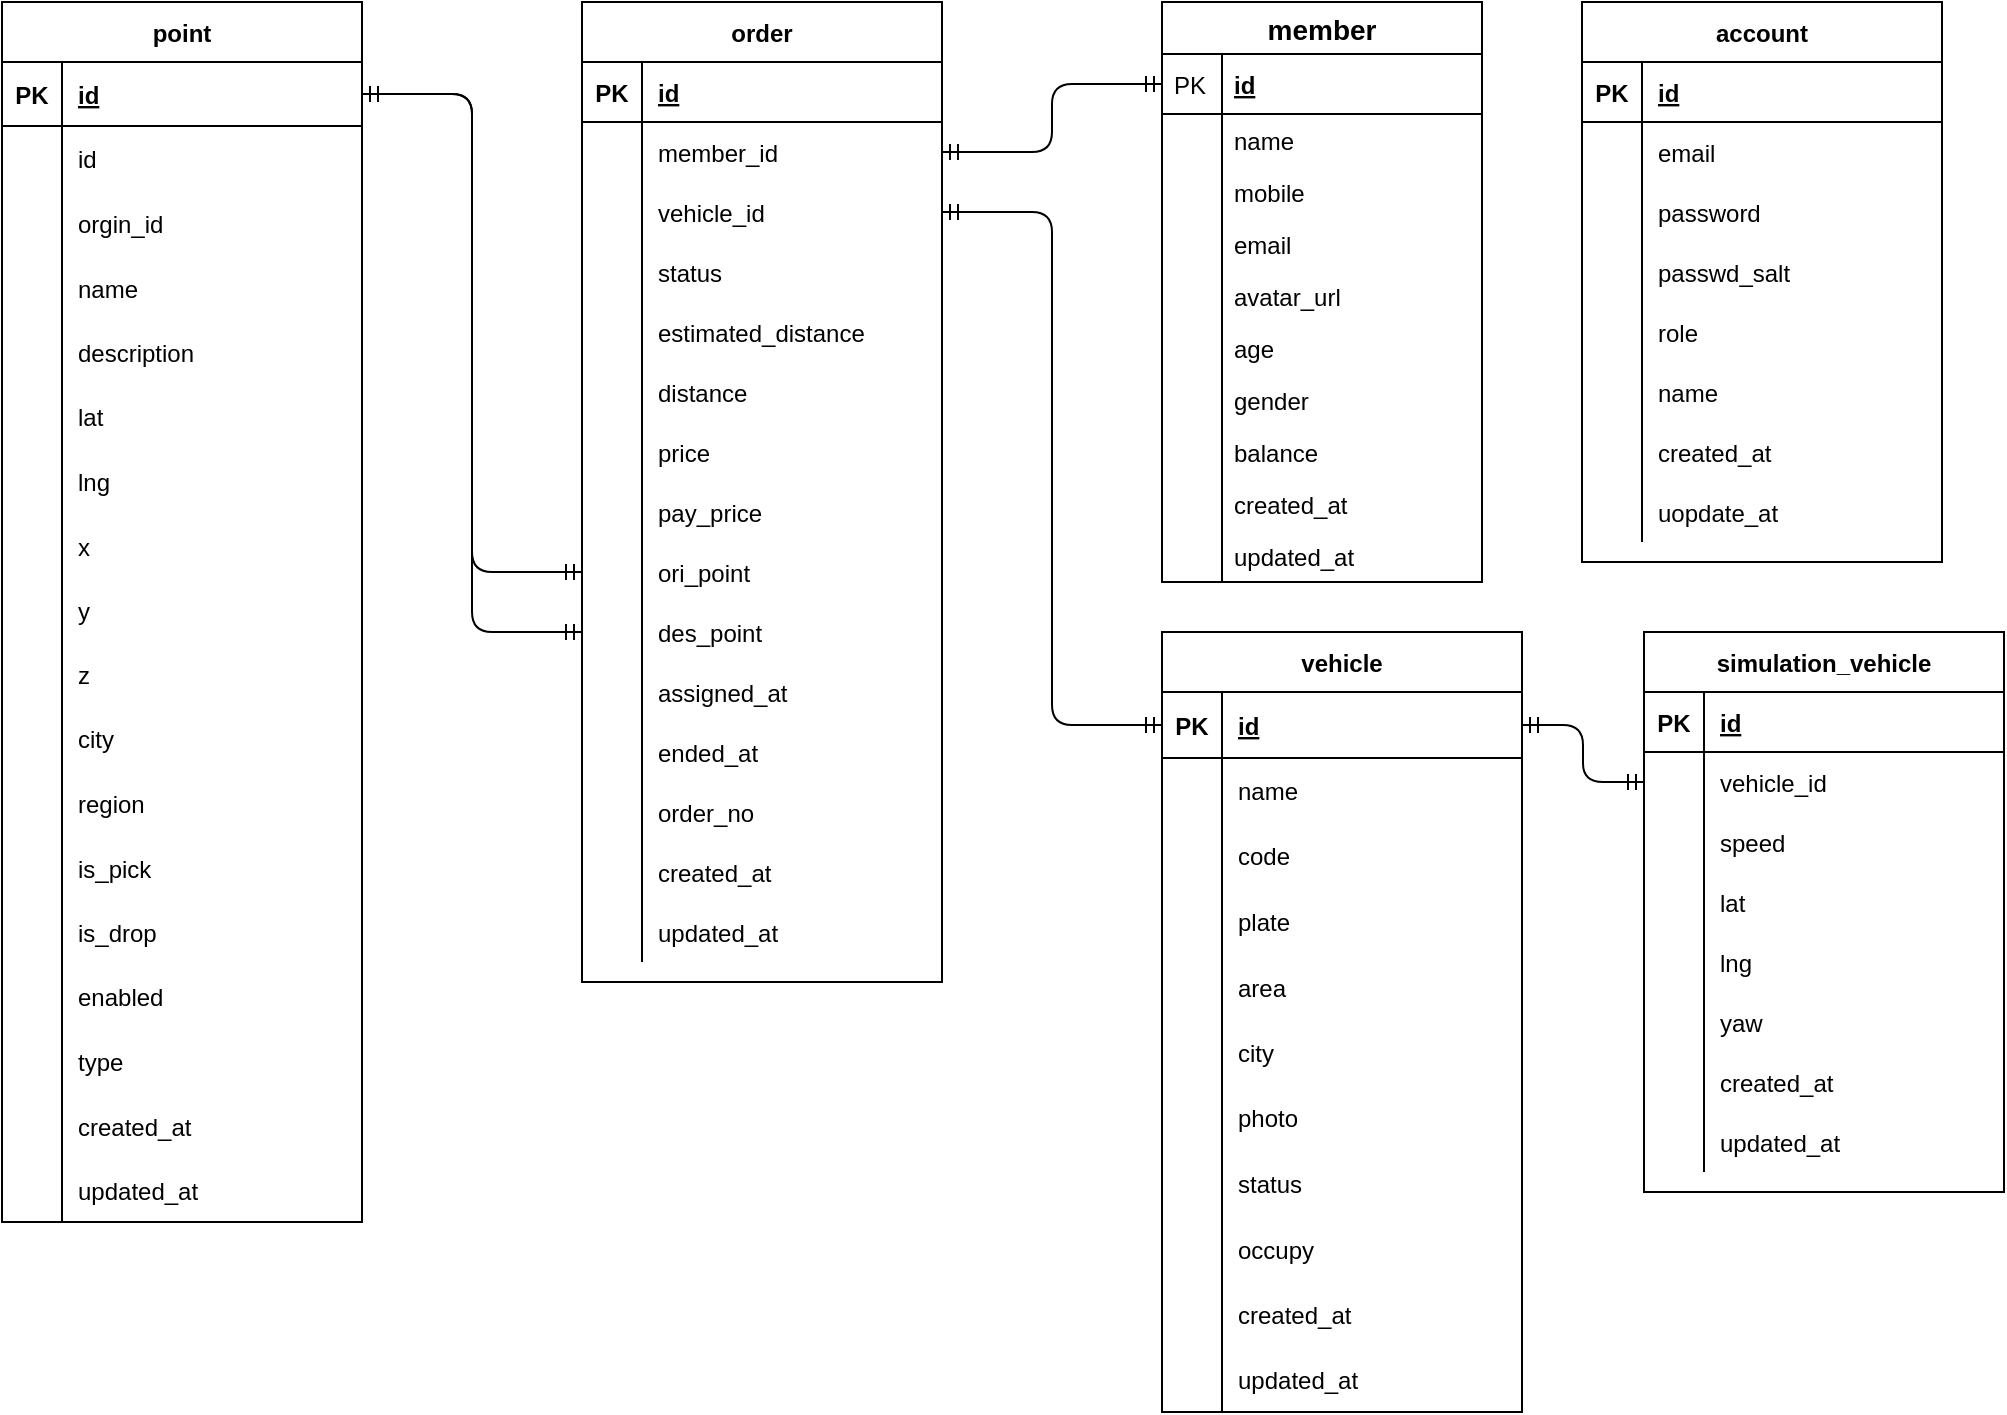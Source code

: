 <mxfile version="13.10.0" type="github">
  <diagram id="l6-A4_mXkFvyd_G12Gr5" name="Page-1">
    <mxGraphModel dx="1141" dy="741" grid="1" gridSize="10" guides="1" tooltips="1" connect="1" arrows="1" fold="1" page="1" pageScale="1" pageWidth="827" pageHeight="1169" math="0" shadow="0">
      <root>
        <mxCell id="0" />
        <mxCell id="1" parent="0" />
        <mxCell id="lDXIzcax4NrUWh7Z8lVg-64" value="point" style="shape=table;startSize=30;container=1;collapsible=1;childLayout=tableLayout;fixedRows=1;rowLines=0;fontStyle=1;align=center;resizeLast=1;" parent="1" vertex="1">
          <mxGeometry x="40" y="40" width="180" height="610" as="geometry" />
        </mxCell>
        <mxCell id="lDXIzcax4NrUWh7Z8lVg-65" value="" style="shape=partialRectangle;collapsible=0;dropTarget=0;pointerEvents=0;fillColor=none;top=0;left=0;bottom=1;right=0;points=[[0,0.5],[1,0.5]];portConstraint=eastwest;" parent="lDXIzcax4NrUWh7Z8lVg-64" vertex="1">
          <mxGeometry y="30" width="180" height="32" as="geometry" />
        </mxCell>
        <mxCell id="lDXIzcax4NrUWh7Z8lVg-66" value="PK" style="shape=partialRectangle;connectable=0;fillColor=none;top=0;left=0;bottom=0;right=0;fontStyle=1;overflow=hidden;" parent="lDXIzcax4NrUWh7Z8lVg-65" vertex="1">
          <mxGeometry width="30" height="32" as="geometry" />
        </mxCell>
        <mxCell id="lDXIzcax4NrUWh7Z8lVg-67" value="id" style="shape=partialRectangle;connectable=0;fillColor=none;top=0;left=0;bottom=0;right=0;align=left;spacingLeft=6;fontStyle=5;overflow=hidden;" parent="lDXIzcax4NrUWh7Z8lVg-65" vertex="1">
          <mxGeometry x="30" width="150" height="32" as="geometry" />
        </mxCell>
        <mxCell id="lDXIzcax4NrUWh7Z8lVg-68" value="" style="shape=partialRectangle;collapsible=0;dropTarget=0;pointerEvents=0;fillColor=none;top=0;left=0;bottom=0;right=0;points=[[0,0.5],[1,0.5]];portConstraint=eastwest;" parent="lDXIzcax4NrUWh7Z8lVg-64" vertex="1">
          <mxGeometry y="62" width="180" height="32" as="geometry" />
        </mxCell>
        <mxCell id="lDXIzcax4NrUWh7Z8lVg-69" value="" style="shape=partialRectangle;connectable=0;fillColor=none;top=0;left=0;bottom=0;right=0;editable=1;overflow=hidden;" parent="lDXIzcax4NrUWh7Z8lVg-68" vertex="1">
          <mxGeometry width="30" height="32" as="geometry" />
        </mxCell>
        <mxCell id="lDXIzcax4NrUWh7Z8lVg-70" value="id" style="shape=partialRectangle;connectable=0;fillColor=none;top=0;left=0;bottom=0;right=0;align=left;spacingLeft=6;overflow=hidden;" parent="lDXIzcax4NrUWh7Z8lVg-68" vertex="1">
          <mxGeometry x="30" width="150" height="32" as="geometry" />
        </mxCell>
        <mxCell id="lDXIzcax4NrUWh7Z8lVg-107" value="" style="shape=partialRectangle;collapsible=0;dropTarget=0;pointerEvents=0;fillColor=none;top=0;left=0;bottom=0;right=0;points=[[0,0.5],[1,0.5]];portConstraint=eastwest;" parent="lDXIzcax4NrUWh7Z8lVg-64" vertex="1">
          <mxGeometry y="94" width="180" height="33" as="geometry" />
        </mxCell>
        <mxCell id="lDXIzcax4NrUWh7Z8lVg-108" value="" style="shape=partialRectangle;connectable=0;fillColor=none;top=0;left=0;bottom=0;right=0;editable=1;overflow=hidden;" parent="lDXIzcax4NrUWh7Z8lVg-107" vertex="1">
          <mxGeometry width="30" height="33" as="geometry" />
        </mxCell>
        <mxCell id="lDXIzcax4NrUWh7Z8lVg-109" value="orgin_id" style="shape=partialRectangle;connectable=0;fillColor=none;top=0;left=0;bottom=0;right=0;align=left;spacingLeft=6;overflow=hidden;" parent="lDXIzcax4NrUWh7Z8lVg-107" vertex="1">
          <mxGeometry x="30" width="150" height="33" as="geometry" />
        </mxCell>
        <mxCell id="lDXIzcax4NrUWh7Z8lVg-71" value="" style="shape=partialRectangle;collapsible=0;dropTarget=0;pointerEvents=0;fillColor=none;top=0;left=0;bottom=0;right=0;points=[[0,0.5],[1,0.5]];portConstraint=eastwest;" parent="lDXIzcax4NrUWh7Z8lVg-64" vertex="1">
          <mxGeometry y="127" width="180" height="32" as="geometry" />
        </mxCell>
        <mxCell id="lDXIzcax4NrUWh7Z8lVg-72" value="" style="shape=partialRectangle;connectable=0;fillColor=none;top=0;left=0;bottom=0;right=0;editable=1;overflow=hidden;" parent="lDXIzcax4NrUWh7Z8lVg-71" vertex="1">
          <mxGeometry width="30" height="32" as="geometry" />
        </mxCell>
        <mxCell id="lDXIzcax4NrUWh7Z8lVg-73" value="name" style="shape=partialRectangle;connectable=0;fillColor=none;top=0;left=0;bottom=0;right=0;align=left;spacingLeft=6;overflow=hidden;" parent="lDXIzcax4NrUWh7Z8lVg-71" vertex="1">
          <mxGeometry x="30" width="150" height="32" as="geometry" />
        </mxCell>
        <mxCell id="lDXIzcax4NrUWh7Z8lVg-74" value="" style="shape=partialRectangle;collapsible=0;dropTarget=0;pointerEvents=0;fillColor=none;top=0;left=0;bottom=0;right=0;points=[[0,0.5],[1,0.5]];portConstraint=eastwest;" parent="lDXIzcax4NrUWh7Z8lVg-64" vertex="1">
          <mxGeometry y="159" width="180" height="32" as="geometry" />
        </mxCell>
        <mxCell id="lDXIzcax4NrUWh7Z8lVg-75" value="" style="shape=partialRectangle;connectable=0;fillColor=none;top=0;left=0;bottom=0;right=0;editable=1;overflow=hidden;" parent="lDXIzcax4NrUWh7Z8lVg-74" vertex="1">
          <mxGeometry width="30" height="32" as="geometry" />
        </mxCell>
        <mxCell id="lDXIzcax4NrUWh7Z8lVg-76" value="description" style="shape=partialRectangle;connectable=0;fillColor=none;top=0;left=0;bottom=0;right=0;align=left;spacingLeft=6;overflow=hidden;" parent="lDXIzcax4NrUWh7Z8lVg-74" vertex="1">
          <mxGeometry x="30" width="150" height="32" as="geometry" />
        </mxCell>
        <mxCell id="lDXIzcax4NrUWh7Z8lVg-77" value="" style="shape=partialRectangle;collapsible=0;dropTarget=0;pointerEvents=0;fillColor=none;top=0;left=0;bottom=0;right=0;points=[[0,0.5],[1,0.5]];portConstraint=eastwest;" parent="lDXIzcax4NrUWh7Z8lVg-64" vertex="1">
          <mxGeometry y="191" width="180" height="32" as="geometry" />
        </mxCell>
        <mxCell id="lDXIzcax4NrUWh7Z8lVg-78" value="" style="shape=partialRectangle;connectable=0;fillColor=none;top=0;left=0;bottom=0;right=0;editable=1;overflow=hidden;" parent="lDXIzcax4NrUWh7Z8lVg-77" vertex="1">
          <mxGeometry width="30" height="32" as="geometry" />
        </mxCell>
        <mxCell id="lDXIzcax4NrUWh7Z8lVg-79" value="lat" style="shape=partialRectangle;connectable=0;fillColor=none;top=0;left=0;bottom=0;right=0;align=left;spacingLeft=6;overflow=hidden;" parent="lDXIzcax4NrUWh7Z8lVg-77" vertex="1">
          <mxGeometry x="30" width="150" height="32" as="geometry" />
        </mxCell>
        <mxCell id="lDXIzcax4NrUWh7Z8lVg-80" value="" style="shape=partialRectangle;collapsible=0;dropTarget=0;pointerEvents=0;fillColor=none;top=0;left=0;bottom=0;right=0;points=[[0,0.5],[1,0.5]];portConstraint=eastwest;" parent="lDXIzcax4NrUWh7Z8lVg-64" vertex="1">
          <mxGeometry y="223" width="180" height="33" as="geometry" />
        </mxCell>
        <mxCell id="lDXIzcax4NrUWh7Z8lVg-81" value="" style="shape=partialRectangle;connectable=0;fillColor=none;top=0;left=0;bottom=0;right=0;editable=1;overflow=hidden;" parent="lDXIzcax4NrUWh7Z8lVg-80" vertex="1">
          <mxGeometry width="30" height="33" as="geometry" />
        </mxCell>
        <mxCell id="lDXIzcax4NrUWh7Z8lVg-82" value="lng" style="shape=partialRectangle;connectable=0;fillColor=none;top=0;left=0;bottom=0;right=0;align=left;spacingLeft=6;overflow=hidden;" parent="lDXIzcax4NrUWh7Z8lVg-80" vertex="1">
          <mxGeometry x="30" width="150" height="33" as="geometry" />
        </mxCell>
        <mxCell id="lDXIzcax4NrUWh7Z8lVg-83" value="" style="shape=partialRectangle;collapsible=0;dropTarget=0;pointerEvents=0;fillColor=none;top=0;left=0;bottom=0;right=0;points=[[0,0.5],[1,0.5]];portConstraint=eastwest;" parent="lDXIzcax4NrUWh7Z8lVg-64" vertex="1">
          <mxGeometry y="256" width="180" height="32" as="geometry" />
        </mxCell>
        <mxCell id="lDXIzcax4NrUWh7Z8lVg-84" value="" style="shape=partialRectangle;connectable=0;fillColor=none;top=0;left=0;bottom=0;right=0;editable=1;overflow=hidden;" parent="lDXIzcax4NrUWh7Z8lVg-83" vertex="1">
          <mxGeometry width="30" height="32" as="geometry" />
        </mxCell>
        <mxCell id="lDXIzcax4NrUWh7Z8lVg-85" value="x" style="shape=partialRectangle;connectable=0;fillColor=none;top=0;left=0;bottom=0;right=0;align=left;spacingLeft=6;overflow=hidden;" parent="lDXIzcax4NrUWh7Z8lVg-83" vertex="1">
          <mxGeometry x="30" width="150" height="32" as="geometry" />
        </mxCell>
        <mxCell id="lDXIzcax4NrUWh7Z8lVg-86" value="" style="shape=partialRectangle;collapsible=0;dropTarget=0;pointerEvents=0;fillColor=none;top=0;left=0;bottom=0;right=0;points=[[0,0.5],[1,0.5]];portConstraint=eastwest;" parent="lDXIzcax4NrUWh7Z8lVg-64" vertex="1">
          <mxGeometry y="288" width="180" height="32" as="geometry" />
        </mxCell>
        <mxCell id="lDXIzcax4NrUWh7Z8lVg-87" value="" style="shape=partialRectangle;connectable=0;fillColor=none;top=0;left=0;bottom=0;right=0;editable=1;overflow=hidden;" parent="lDXIzcax4NrUWh7Z8lVg-86" vertex="1">
          <mxGeometry width="30" height="32" as="geometry" />
        </mxCell>
        <mxCell id="lDXIzcax4NrUWh7Z8lVg-88" value="y" style="shape=partialRectangle;connectable=0;fillColor=none;top=0;left=0;bottom=0;right=0;align=left;spacingLeft=6;overflow=hidden;" parent="lDXIzcax4NrUWh7Z8lVg-86" vertex="1">
          <mxGeometry x="30" width="150" height="32" as="geometry" />
        </mxCell>
        <mxCell id="lDXIzcax4NrUWh7Z8lVg-89" value="" style="shape=partialRectangle;collapsible=0;dropTarget=0;pointerEvents=0;fillColor=none;top=0;left=0;bottom=0;right=0;points=[[0,0.5],[1,0.5]];portConstraint=eastwest;" parent="lDXIzcax4NrUWh7Z8lVg-64" vertex="1">
          <mxGeometry y="320" width="180" height="32" as="geometry" />
        </mxCell>
        <mxCell id="lDXIzcax4NrUWh7Z8lVg-90" value="" style="shape=partialRectangle;connectable=0;fillColor=none;top=0;left=0;bottom=0;right=0;editable=1;overflow=hidden;" parent="lDXIzcax4NrUWh7Z8lVg-89" vertex="1">
          <mxGeometry width="30" height="32" as="geometry" />
        </mxCell>
        <mxCell id="lDXIzcax4NrUWh7Z8lVg-91" value="z" style="shape=partialRectangle;connectable=0;fillColor=none;top=0;left=0;bottom=0;right=0;align=left;spacingLeft=6;overflow=hidden;" parent="lDXIzcax4NrUWh7Z8lVg-89" vertex="1">
          <mxGeometry x="30" width="150" height="32" as="geometry" />
        </mxCell>
        <mxCell id="lDXIzcax4NrUWh7Z8lVg-92" value="" style="shape=partialRectangle;collapsible=0;dropTarget=0;pointerEvents=0;fillColor=none;top=0;left=0;bottom=0;right=0;points=[[0,0.5],[1,0.5]];portConstraint=eastwest;" parent="lDXIzcax4NrUWh7Z8lVg-64" vertex="1">
          <mxGeometry y="352" width="180" height="32" as="geometry" />
        </mxCell>
        <mxCell id="lDXIzcax4NrUWh7Z8lVg-93" value="" style="shape=partialRectangle;connectable=0;fillColor=none;top=0;left=0;bottom=0;right=0;editable=1;overflow=hidden;" parent="lDXIzcax4NrUWh7Z8lVg-92" vertex="1">
          <mxGeometry width="30" height="32" as="geometry" />
        </mxCell>
        <mxCell id="lDXIzcax4NrUWh7Z8lVg-94" value="city" style="shape=partialRectangle;connectable=0;fillColor=none;top=0;left=0;bottom=0;right=0;align=left;spacingLeft=6;overflow=hidden;" parent="lDXIzcax4NrUWh7Z8lVg-92" vertex="1">
          <mxGeometry x="30" width="150" height="32" as="geometry" />
        </mxCell>
        <mxCell id="lDXIzcax4NrUWh7Z8lVg-95" value="" style="shape=partialRectangle;collapsible=0;dropTarget=0;pointerEvents=0;fillColor=none;top=0;left=0;bottom=0;right=0;points=[[0,0.5],[1,0.5]];portConstraint=eastwest;" parent="lDXIzcax4NrUWh7Z8lVg-64" vertex="1">
          <mxGeometry y="384" width="180" height="33" as="geometry" />
        </mxCell>
        <mxCell id="lDXIzcax4NrUWh7Z8lVg-96" value="" style="shape=partialRectangle;connectable=0;fillColor=none;top=0;left=0;bottom=0;right=0;editable=1;overflow=hidden;" parent="lDXIzcax4NrUWh7Z8lVg-95" vertex="1">
          <mxGeometry width="30" height="33" as="geometry" />
        </mxCell>
        <mxCell id="lDXIzcax4NrUWh7Z8lVg-97" value="region" style="shape=partialRectangle;connectable=0;fillColor=none;top=0;left=0;bottom=0;right=0;align=left;spacingLeft=6;overflow=hidden;" parent="lDXIzcax4NrUWh7Z8lVg-95" vertex="1">
          <mxGeometry x="30" width="150" height="33" as="geometry" />
        </mxCell>
        <mxCell id="lDXIzcax4NrUWh7Z8lVg-116" value="" style="shape=partialRectangle;collapsible=0;dropTarget=0;pointerEvents=0;fillColor=none;top=0;left=0;bottom=0;right=0;points=[[0,0.5],[1,0.5]];portConstraint=eastwest;" parent="lDXIzcax4NrUWh7Z8lVg-64" vertex="1">
          <mxGeometry y="417" width="180" height="32" as="geometry" />
        </mxCell>
        <mxCell id="lDXIzcax4NrUWh7Z8lVg-117" value="" style="shape=partialRectangle;connectable=0;fillColor=none;top=0;left=0;bottom=0;right=0;editable=1;overflow=hidden;" parent="lDXIzcax4NrUWh7Z8lVg-116" vertex="1">
          <mxGeometry width="30" height="32" as="geometry" />
        </mxCell>
        <mxCell id="lDXIzcax4NrUWh7Z8lVg-118" value="is_pick" style="shape=partialRectangle;connectable=0;fillColor=none;top=0;left=0;bottom=0;right=0;align=left;spacingLeft=6;overflow=hidden;" parent="lDXIzcax4NrUWh7Z8lVg-116" vertex="1">
          <mxGeometry x="30" width="150" height="32" as="geometry" />
        </mxCell>
        <mxCell id="lDXIzcax4NrUWh7Z8lVg-119" value="" style="shape=partialRectangle;collapsible=0;dropTarget=0;pointerEvents=0;fillColor=none;top=0;left=0;bottom=0;right=0;points=[[0,0.5],[1,0.5]];portConstraint=eastwest;" parent="lDXIzcax4NrUWh7Z8lVg-64" vertex="1">
          <mxGeometry y="449" width="180" height="32" as="geometry" />
        </mxCell>
        <mxCell id="lDXIzcax4NrUWh7Z8lVg-120" value="" style="shape=partialRectangle;connectable=0;fillColor=none;top=0;left=0;bottom=0;right=0;editable=1;overflow=hidden;" parent="lDXIzcax4NrUWh7Z8lVg-119" vertex="1">
          <mxGeometry width="30" height="32" as="geometry" />
        </mxCell>
        <mxCell id="lDXIzcax4NrUWh7Z8lVg-121" value="is_drop" style="shape=partialRectangle;connectable=0;fillColor=none;top=0;left=0;bottom=0;right=0;align=left;spacingLeft=6;overflow=hidden;" parent="lDXIzcax4NrUWh7Z8lVg-119" vertex="1">
          <mxGeometry x="30" width="150" height="32" as="geometry" />
        </mxCell>
        <mxCell id="lDXIzcax4NrUWh7Z8lVg-122" value="" style="shape=partialRectangle;collapsible=0;dropTarget=0;pointerEvents=0;fillColor=none;top=0;left=0;bottom=0;right=0;points=[[0,0.5],[1,0.5]];portConstraint=eastwest;" parent="lDXIzcax4NrUWh7Z8lVg-64" vertex="1">
          <mxGeometry y="481" width="180" height="32" as="geometry" />
        </mxCell>
        <mxCell id="lDXIzcax4NrUWh7Z8lVg-123" value="" style="shape=partialRectangle;connectable=0;fillColor=none;top=0;left=0;bottom=0;right=0;editable=1;overflow=hidden;" parent="lDXIzcax4NrUWh7Z8lVg-122" vertex="1">
          <mxGeometry width="30" height="32" as="geometry" />
        </mxCell>
        <mxCell id="lDXIzcax4NrUWh7Z8lVg-124" value="enabled" style="shape=partialRectangle;connectable=0;fillColor=none;top=0;left=0;bottom=0;right=0;align=left;spacingLeft=6;overflow=hidden;" parent="lDXIzcax4NrUWh7Z8lVg-122" vertex="1">
          <mxGeometry x="30" width="150" height="32" as="geometry" />
        </mxCell>
        <mxCell id="lDXIzcax4NrUWh7Z8lVg-125" value="" style="shape=partialRectangle;collapsible=0;dropTarget=0;pointerEvents=0;fillColor=none;top=0;left=0;bottom=0;right=0;points=[[0,0.5],[1,0.5]];portConstraint=eastwest;" parent="lDXIzcax4NrUWh7Z8lVg-64" vertex="1">
          <mxGeometry y="513" width="180" height="33" as="geometry" />
        </mxCell>
        <mxCell id="lDXIzcax4NrUWh7Z8lVg-126" value="" style="shape=partialRectangle;connectable=0;fillColor=none;top=0;left=0;bottom=0;right=0;editable=1;overflow=hidden;" parent="lDXIzcax4NrUWh7Z8lVg-125" vertex="1">
          <mxGeometry width="30" height="33" as="geometry" />
        </mxCell>
        <mxCell id="lDXIzcax4NrUWh7Z8lVg-127" value="type" style="shape=partialRectangle;connectable=0;fillColor=none;top=0;left=0;bottom=0;right=0;align=left;spacingLeft=6;overflow=hidden;" parent="lDXIzcax4NrUWh7Z8lVg-125" vertex="1">
          <mxGeometry x="30" width="150" height="33" as="geometry" />
        </mxCell>
        <mxCell id="lDXIzcax4NrUWh7Z8lVg-98" value="" style="shape=partialRectangle;collapsible=0;dropTarget=0;pointerEvents=0;fillColor=none;top=0;left=0;bottom=0;right=0;points=[[0,0.5],[1,0.5]];portConstraint=eastwest;" parent="lDXIzcax4NrUWh7Z8lVg-64" vertex="1">
          <mxGeometry y="546" width="180" height="32" as="geometry" />
        </mxCell>
        <mxCell id="lDXIzcax4NrUWh7Z8lVg-99" value="" style="shape=partialRectangle;connectable=0;fillColor=none;top=0;left=0;bottom=0;right=0;editable=1;overflow=hidden;" parent="lDXIzcax4NrUWh7Z8lVg-98" vertex="1">
          <mxGeometry width="30" height="32" as="geometry" />
        </mxCell>
        <mxCell id="lDXIzcax4NrUWh7Z8lVg-100" value="created_at" style="shape=partialRectangle;connectable=0;fillColor=none;top=0;left=0;bottom=0;right=0;align=left;spacingLeft=6;overflow=hidden;" parent="lDXIzcax4NrUWh7Z8lVg-98" vertex="1">
          <mxGeometry x="30" width="150" height="32" as="geometry" />
        </mxCell>
        <mxCell id="lDXIzcax4NrUWh7Z8lVg-101" value="" style="shape=partialRectangle;collapsible=0;dropTarget=0;pointerEvents=0;fillColor=none;top=0;left=0;bottom=0;right=0;points=[[0,0.5],[1,0.5]];portConstraint=eastwest;" parent="lDXIzcax4NrUWh7Z8lVg-64" vertex="1">
          <mxGeometry y="578" width="180" height="32" as="geometry" />
        </mxCell>
        <mxCell id="lDXIzcax4NrUWh7Z8lVg-102" value="" style="shape=partialRectangle;connectable=0;fillColor=none;top=0;left=0;bottom=0;right=0;editable=1;overflow=hidden;" parent="lDXIzcax4NrUWh7Z8lVg-101" vertex="1">
          <mxGeometry width="30" height="32" as="geometry" />
        </mxCell>
        <mxCell id="lDXIzcax4NrUWh7Z8lVg-103" value="updated_at" style="shape=partialRectangle;connectable=0;fillColor=none;top=0;left=0;bottom=0;right=0;align=left;spacingLeft=6;overflow=hidden;" parent="lDXIzcax4NrUWh7Z8lVg-101" vertex="1">
          <mxGeometry x="30" width="150" height="32" as="geometry" />
        </mxCell>
        <mxCell id="lDXIzcax4NrUWh7Z8lVg-2" value="vehicle" style="shape=table;startSize=30;container=1;collapsible=1;childLayout=tableLayout;fixedRows=1;rowLines=0;fontStyle=1;align=center;resizeLast=1;" parent="1" vertex="1">
          <mxGeometry x="620" y="355" width="180" height="390" as="geometry" />
        </mxCell>
        <mxCell id="lDXIzcax4NrUWh7Z8lVg-3" value="" style="shape=partialRectangle;collapsible=0;dropTarget=0;pointerEvents=0;fillColor=none;top=0;left=0;bottom=1;right=0;points=[[0,0.5],[1,0.5]];portConstraint=eastwest;" parent="lDXIzcax4NrUWh7Z8lVg-2" vertex="1">
          <mxGeometry y="30" width="180" height="33" as="geometry" />
        </mxCell>
        <mxCell id="lDXIzcax4NrUWh7Z8lVg-4" value="PK" style="shape=partialRectangle;connectable=0;fillColor=none;top=0;left=0;bottom=0;right=0;fontStyle=1;overflow=hidden;" parent="lDXIzcax4NrUWh7Z8lVg-3" vertex="1">
          <mxGeometry width="30" height="33" as="geometry" />
        </mxCell>
        <mxCell id="lDXIzcax4NrUWh7Z8lVg-5" value="id" style="shape=partialRectangle;connectable=0;fillColor=none;top=0;left=0;bottom=0;right=0;align=left;spacingLeft=6;fontStyle=5;overflow=hidden;" parent="lDXIzcax4NrUWh7Z8lVg-3" vertex="1">
          <mxGeometry x="30" width="150" height="33" as="geometry" />
        </mxCell>
        <mxCell id="lDXIzcax4NrUWh7Z8lVg-6" value="" style="shape=partialRectangle;collapsible=0;dropTarget=0;pointerEvents=0;fillColor=none;top=0;left=0;bottom=0;right=0;points=[[0,0.5],[1,0.5]];portConstraint=eastwest;" parent="lDXIzcax4NrUWh7Z8lVg-2" vertex="1">
          <mxGeometry y="63" width="180" height="32" as="geometry" />
        </mxCell>
        <mxCell id="lDXIzcax4NrUWh7Z8lVg-7" value="" style="shape=partialRectangle;connectable=0;fillColor=none;top=0;left=0;bottom=0;right=0;editable=1;overflow=hidden;" parent="lDXIzcax4NrUWh7Z8lVg-6" vertex="1">
          <mxGeometry width="30" height="32" as="geometry" />
        </mxCell>
        <mxCell id="lDXIzcax4NrUWh7Z8lVg-8" value="name" style="shape=partialRectangle;connectable=0;fillColor=none;top=0;left=0;bottom=0;right=0;align=left;spacingLeft=6;overflow=hidden;" parent="lDXIzcax4NrUWh7Z8lVg-6" vertex="1">
          <mxGeometry x="30" width="150" height="32" as="geometry" />
        </mxCell>
        <mxCell id="lDXIzcax4NrUWh7Z8lVg-9" value="" style="shape=partialRectangle;collapsible=0;dropTarget=0;pointerEvents=0;fillColor=none;top=0;left=0;bottom=0;right=0;points=[[0,0.5],[1,0.5]];portConstraint=eastwest;" parent="lDXIzcax4NrUWh7Z8lVg-2" vertex="1">
          <mxGeometry y="95" width="180" height="33" as="geometry" />
        </mxCell>
        <mxCell id="lDXIzcax4NrUWh7Z8lVg-10" value="" style="shape=partialRectangle;connectable=0;fillColor=none;top=0;left=0;bottom=0;right=0;editable=1;overflow=hidden;" parent="lDXIzcax4NrUWh7Z8lVg-9" vertex="1">
          <mxGeometry width="30" height="33" as="geometry" />
        </mxCell>
        <mxCell id="lDXIzcax4NrUWh7Z8lVg-11" value="code" style="shape=partialRectangle;connectable=0;fillColor=none;top=0;left=0;bottom=0;right=0;align=left;spacingLeft=6;overflow=hidden;" parent="lDXIzcax4NrUWh7Z8lVg-9" vertex="1">
          <mxGeometry x="30" width="150" height="33" as="geometry" />
        </mxCell>
        <mxCell id="lDXIzcax4NrUWh7Z8lVg-12" value="" style="shape=partialRectangle;collapsible=0;dropTarget=0;pointerEvents=0;fillColor=none;top=0;left=0;bottom=0;right=0;points=[[0,0.5],[1,0.5]];portConstraint=eastwest;" parent="lDXIzcax4NrUWh7Z8lVg-2" vertex="1">
          <mxGeometry y="128" width="180" height="33" as="geometry" />
        </mxCell>
        <mxCell id="lDXIzcax4NrUWh7Z8lVg-13" value="" style="shape=partialRectangle;connectable=0;fillColor=none;top=0;left=0;bottom=0;right=0;editable=1;overflow=hidden;" parent="lDXIzcax4NrUWh7Z8lVg-12" vertex="1">
          <mxGeometry width="30" height="33" as="geometry" />
        </mxCell>
        <mxCell id="lDXIzcax4NrUWh7Z8lVg-14" value="plate" style="shape=partialRectangle;connectable=0;fillColor=none;top=0;left=0;bottom=0;right=0;align=left;spacingLeft=6;overflow=hidden;" parent="lDXIzcax4NrUWh7Z8lVg-12" vertex="1">
          <mxGeometry x="30" width="150" height="33" as="geometry" />
        </mxCell>
        <mxCell id="lDXIzcax4NrUWh7Z8lVg-20" value="" style="shape=partialRectangle;collapsible=0;dropTarget=0;pointerEvents=0;fillColor=none;top=0;left=0;bottom=0;right=0;points=[[0,0.5],[1,0.5]];portConstraint=eastwest;" parent="lDXIzcax4NrUWh7Z8lVg-2" vertex="1">
          <mxGeometry y="161" width="180" height="33" as="geometry" />
        </mxCell>
        <mxCell id="lDXIzcax4NrUWh7Z8lVg-21" value="" style="shape=partialRectangle;connectable=0;fillColor=none;top=0;left=0;bottom=0;right=0;editable=1;overflow=hidden;" parent="lDXIzcax4NrUWh7Z8lVg-20" vertex="1">
          <mxGeometry width="30" height="33" as="geometry" />
        </mxCell>
        <mxCell id="lDXIzcax4NrUWh7Z8lVg-22" value="area" style="shape=partialRectangle;connectable=0;fillColor=none;top=0;left=0;bottom=0;right=0;align=left;spacingLeft=6;overflow=hidden;" parent="lDXIzcax4NrUWh7Z8lVg-20" vertex="1">
          <mxGeometry x="30" width="150" height="33" as="geometry" />
        </mxCell>
        <mxCell id="lDXIzcax4NrUWh7Z8lVg-46" value="" style="shape=partialRectangle;collapsible=0;dropTarget=0;pointerEvents=0;fillColor=none;top=0;left=0;bottom=0;right=0;points=[[0,0.5],[1,0.5]];portConstraint=eastwest;" parent="lDXIzcax4NrUWh7Z8lVg-2" vertex="1">
          <mxGeometry y="194" width="180" height="32" as="geometry" />
        </mxCell>
        <mxCell id="lDXIzcax4NrUWh7Z8lVg-47" value="" style="shape=partialRectangle;connectable=0;fillColor=none;top=0;left=0;bottom=0;right=0;editable=1;overflow=hidden;" parent="lDXIzcax4NrUWh7Z8lVg-46" vertex="1">
          <mxGeometry width="30" height="32" as="geometry" />
        </mxCell>
        <mxCell id="lDXIzcax4NrUWh7Z8lVg-48" value="city" style="shape=partialRectangle;connectable=0;fillColor=none;top=0;left=0;bottom=0;right=0;align=left;spacingLeft=6;overflow=hidden;" parent="lDXIzcax4NrUWh7Z8lVg-46" vertex="1">
          <mxGeometry x="30" width="150" height="32" as="geometry" />
        </mxCell>
        <mxCell id="lDXIzcax4NrUWh7Z8lVg-61" value="" style="shape=partialRectangle;collapsible=0;dropTarget=0;pointerEvents=0;fillColor=none;top=0;left=0;bottom=0;right=0;points=[[0,0.5],[1,0.5]];portConstraint=eastwest;" parent="lDXIzcax4NrUWh7Z8lVg-2" vertex="1">
          <mxGeometry y="226" width="180" height="33" as="geometry" />
        </mxCell>
        <mxCell id="lDXIzcax4NrUWh7Z8lVg-62" value="" style="shape=partialRectangle;connectable=0;fillColor=none;top=0;left=0;bottom=0;right=0;editable=1;overflow=hidden;" parent="lDXIzcax4NrUWh7Z8lVg-61" vertex="1">
          <mxGeometry width="30" height="33" as="geometry" />
        </mxCell>
        <mxCell id="lDXIzcax4NrUWh7Z8lVg-63" value="photo" style="shape=partialRectangle;connectable=0;fillColor=none;top=0;left=0;bottom=0;right=0;align=left;spacingLeft=6;overflow=hidden;" parent="lDXIzcax4NrUWh7Z8lVg-61" vertex="1">
          <mxGeometry x="30" width="150" height="33" as="geometry" />
        </mxCell>
        <mxCell id="lDXIzcax4NrUWh7Z8lVg-49" value="" style="shape=partialRectangle;collapsible=0;dropTarget=0;pointerEvents=0;fillColor=none;top=0;left=0;bottom=0;right=0;points=[[0,0.5],[1,0.5]];portConstraint=eastwest;" parent="lDXIzcax4NrUWh7Z8lVg-2" vertex="1">
          <mxGeometry y="259" width="180" height="33" as="geometry" />
        </mxCell>
        <mxCell id="lDXIzcax4NrUWh7Z8lVg-50" value="" style="shape=partialRectangle;connectable=0;fillColor=none;top=0;left=0;bottom=0;right=0;editable=1;overflow=hidden;" parent="lDXIzcax4NrUWh7Z8lVg-49" vertex="1">
          <mxGeometry width="30" height="33" as="geometry" />
        </mxCell>
        <mxCell id="lDXIzcax4NrUWh7Z8lVg-51" value="status" style="shape=partialRectangle;connectable=0;fillColor=none;top=0;left=0;bottom=0;right=0;align=left;spacingLeft=6;overflow=hidden;" parent="lDXIzcax4NrUWh7Z8lVg-49" vertex="1">
          <mxGeometry x="30" width="150" height="33" as="geometry" />
        </mxCell>
        <mxCell id="lDXIzcax4NrUWh7Z8lVg-52" value="" style="shape=partialRectangle;collapsible=0;dropTarget=0;pointerEvents=0;fillColor=none;top=0;left=0;bottom=0;right=0;points=[[0,0.5],[1,0.5]];portConstraint=eastwest;" parent="lDXIzcax4NrUWh7Z8lVg-2" vertex="1">
          <mxGeometry y="292" width="180" height="33" as="geometry" />
        </mxCell>
        <mxCell id="lDXIzcax4NrUWh7Z8lVg-53" value="" style="shape=partialRectangle;connectable=0;fillColor=none;top=0;left=0;bottom=0;right=0;editable=1;overflow=hidden;" parent="lDXIzcax4NrUWh7Z8lVg-52" vertex="1">
          <mxGeometry width="30" height="33" as="geometry" />
        </mxCell>
        <mxCell id="lDXIzcax4NrUWh7Z8lVg-54" value="occupy" style="shape=partialRectangle;connectable=0;fillColor=none;top=0;left=0;bottom=0;right=0;align=left;spacingLeft=6;overflow=hidden;" parent="lDXIzcax4NrUWh7Z8lVg-52" vertex="1">
          <mxGeometry x="30" width="150" height="33" as="geometry" />
        </mxCell>
        <mxCell id="lDXIzcax4NrUWh7Z8lVg-55" value="" style="shape=partialRectangle;collapsible=0;dropTarget=0;pointerEvents=0;fillColor=none;top=0;left=0;bottom=0;right=0;points=[[0,0.5],[1,0.5]];portConstraint=eastwest;" parent="lDXIzcax4NrUWh7Z8lVg-2" vertex="1">
          <mxGeometry y="325" width="180" height="32" as="geometry" />
        </mxCell>
        <mxCell id="lDXIzcax4NrUWh7Z8lVg-56" value="" style="shape=partialRectangle;connectable=0;fillColor=none;top=0;left=0;bottom=0;right=0;editable=1;overflow=hidden;" parent="lDXIzcax4NrUWh7Z8lVg-55" vertex="1">
          <mxGeometry width="30" height="32" as="geometry" />
        </mxCell>
        <mxCell id="lDXIzcax4NrUWh7Z8lVg-57" value="created_at" style="shape=partialRectangle;connectable=0;fillColor=none;top=0;left=0;bottom=0;right=0;align=left;spacingLeft=6;overflow=hidden;" parent="lDXIzcax4NrUWh7Z8lVg-55" vertex="1">
          <mxGeometry x="30" width="150" height="32" as="geometry" />
        </mxCell>
        <mxCell id="lDXIzcax4NrUWh7Z8lVg-58" value="" style="shape=partialRectangle;collapsible=0;dropTarget=0;pointerEvents=0;fillColor=none;top=0;left=0;bottom=0;right=0;points=[[0,0.5],[1,0.5]];portConstraint=eastwest;" parent="lDXIzcax4NrUWh7Z8lVg-2" vertex="1">
          <mxGeometry y="357" width="180" height="33" as="geometry" />
        </mxCell>
        <mxCell id="lDXIzcax4NrUWh7Z8lVg-59" value="" style="shape=partialRectangle;connectable=0;fillColor=none;top=0;left=0;bottom=0;right=0;editable=1;overflow=hidden;" parent="lDXIzcax4NrUWh7Z8lVg-58" vertex="1">
          <mxGeometry width="30" height="33" as="geometry" />
        </mxCell>
        <mxCell id="lDXIzcax4NrUWh7Z8lVg-60" value="updated_at" style="shape=partialRectangle;connectable=0;fillColor=none;top=0;left=0;bottom=0;right=0;align=left;spacingLeft=6;overflow=hidden;" parent="lDXIzcax4NrUWh7Z8lVg-58" vertex="1">
          <mxGeometry x="30" width="150" height="33" as="geometry" />
        </mxCell>
        <mxCell id="xhbgUbYrCAmLfJN5bori-1" value="member" style="swimlane;fontStyle=1;childLayout=stackLayout;horizontal=1;startSize=26;horizontalStack=0;resizeParent=1;resizeParentMax=0;resizeLast=0;collapsible=1;marginBottom=0;align=center;fontSize=14;" parent="1" vertex="1">
          <mxGeometry x="620" y="40" width="160" height="290" as="geometry" />
        </mxCell>
        <mxCell id="xhbgUbYrCAmLfJN5bori-2" value="id" style="shape=partialRectangle;top=0;left=0;right=0;bottom=1;align=left;verticalAlign=middle;fillColor=none;spacingLeft=34;spacingRight=4;overflow=hidden;rotatable=0;points=[[0,0.5],[1,0.5]];portConstraint=eastwest;dropTarget=0;fontStyle=5;fontSize=12;" parent="xhbgUbYrCAmLfJN5bori-1" vertex="1">
          <mxGeometry y="26" width="160" height="30" as="geometry" />
        </mxCell>
        <mxCell id="xhbgUbYrCAmLfJN5bori-3" value="PK" style="shape=partialRectangle;top=0;left=0;bottom=0;fillColor=none;align=left;verticalAlign=middle;spacingLeft=4;spacingRight=4;overflow=hidden;rotatable=0;points=[];portConstraint=eastwest;part=1;fontSize=12;" parent="xhbgUbYrCAmLfJN5bori-2" vertex="1" connectable="0">
          <mxGeometry width="30" height="30" as="geometry" />
        </mxCell>
        <mxCell id="xhbgUbYrCAmLfJN5bori-4" value="name" style="shape=partialRectangle;top=0;left=0;right=0;bottom=0;align=left;verticalAlign=top;fillColor=none;spacingLeft=34;spacingRight=4;overflow=hidden;rotatable=0;points=[[0,0.5],[1,0.5]];portConstraint=eastwest;dropTarget=0;fontSize=12;" parent="xhbgUbYrCAmLfJN5bori-1" vertex="1">
          <mxGeometry y="56" width="160" height="26" as="geometry" />
        </mxCell>
        <mxCell id="xhbgUbYrCAmLfJN5bori-5" value="" style="shape=partialRectangle;top=0;left=0;bottom=0;fillColor=none;align=left;verticalAlign=top;spacingLeft=4;spacingRight=4;overflow=hidden;rotatable=0;points=[];portConstraint=eastwest;part=1;fontSize=12;" parent="xhbgUbYrCAmLfJN5bori-4" vertex="1" connectable="0">
          <mxGeometry width="30" height="26" as="geometry" />
        </mxCell>
        <mxCell id="xhbgUbYrCAmLfJN5bori-6" value="mobile" style="shape=partialRectangle;top=0;left=0;right=0;bottom=0;align=left;verticalAlign=top;fillColor=none;spacingLeft=34;spacingRight=4;overflow=hidden;rotatable=0;points=[[0,0.5],[1,0.5]];portConstraint=eastwest;dropTarget=0;fontSize=12;" parent="xhbgUbYrCAmLfJN5bori-1" vertex="1">
          <mxGeometry y="82" width="160" height="26" as="geometry" />
        </mxCell>
        <mxCell id="xhbgUbYrCAmLfJN5bori-7" value="" style="shape=partialRectangle;top=0;left=0;bottom=0;fillColor=none;align=left;verticalAlign=top;spacingLeft=4;spacingRight=4;overflow=hidden;rotatable=0;points=[];portConstraint=eastwest;part=1;fontSize=12;" parent="xhbgUbYrCAmLfJN5bori-6" vertex="1" connectable="0">
          <mxGeometry width="30" height="26" as="geometry" />
        </mxCell>
        <mxCell id="xhbgUbYrCAmLfJN5bori-8" value="email" style="shape=partialRectangle;top=0;left=0;right=0;bottom=0;align=left;verticalAlign=top;fillColor=none;spacingLeft=34;spacingRight=4;overflow=hidden;rotatable=0;points=[[0,0.5],[1,0.5]];portConstraint=eastwest;dropTarget=0;fontSize=12;" parent="xhbgUbYrCAmLfJN5bori-1" vertex="1">
          <mxGeometry y="108" width="160" height="26" as="geometry" />
        </mxCell>
        <mxCell id="xhbgUbYrCAmLfJN5bori-9" value="" style="shape=partialRectangle;top=0;left=0;bottom=0;fillColor=none;align=left;verticalAlign=top;spacingLeft=4;spacingRight=4;overflow=hidden;rotatable=0;points=[];portConstraint=eastwest;part=1;fontSize=12;" parent="xhbgUbYrCAmLfJN5bori-8" vertex="1" connectable="0">
          <mxGeometry width="30" height="26" as="geometry" />
        </mxCell>
        <mxCell id="xhbgUbYrCAmLfJN5bori-14" value="avatar_url" style="shape=partialRectangle;top=0;left=0;right=0;bottom=0;align=left;verticalAlign=top;fillColor=none;spacingLeft=34;spacingRight=4;overflow=hidden;rotatable=0;points=[[0,0.5],[1,0.5]];portConstraint=eastwest;dropTarget=0;fontSize=12;" parent="xhbgUbYrCAmLfJN5bori-1" vertex="1">
          <mxGeometry y="134" width="160" height="26" as="geometry" />
        </mxCell>
        <mxCell id="xhbgUbYrCAmLfJN5bori-15" value="" style="shape=partialRectangle;top=0;left=0;bottom=0;fillColor=none;align=left;verticalAlign=top;spacingLeft=4;spacingRight=4;overflow=hidden;rotatable=0;points=[];portConstraint=eastwest;part=1;fontSize=12;" parent="xhbgUbYrCAmLfJN5bori-14" vertex="1" connectable="0">
          <mxGeometry width="30" height="26" as="geometry" />
        </mxCell>
        <mxCell id="xhbgUbYrCAmLfJN5bori-16" value="age" style="shape=partialRectangle;top=0;left=0;right=0;bottom=0;align=left;verticalAlign=top;fillColor=none;spacingLeft=34;spacingRight=4;overflow=hidden;rotatable=0;points=[[0,0.5],[1,0.5]];portConstraint=eastwest;dropTarget=0;fontSize=12;" parent="xhbgUbYrCAmLfJN5bori-1" vertex="1">
          <mxGeometry y="160" width="160" height="26" as="geometry" />
        </mxCell>
        <mxCell id="xhbgUbYrCAmLfJN5bori-17" value="" style="shape=partialRectangle;top=0;left=0;bottom=0;fillColor=none;align=left;verticalAlign=top;spacingLeft=4;spacingRight=4;overflow=hidden;rotatable=0;points=[];portConstraint=eastwest;part=1;fontSize=12;" parent="xhbgUbYrCAmLfJN5bori-16" vertex="1" connectable="0">
          <mxGeometry width="30" height="26" as="geometry" />
        </mxCell>
        <mxCell id="xhbgUbYrCAmLfJN5bori-18" value="gender" style="shape=partialRectangle;top=0;left=0;right=0;bottom=0;align=left;verticalAlign=top;fillColor=none;spacingLeft=34;spacingRight=4;overflow=hidden;rotatable=0;points=[[0,0.5],[1,0.5]];portConstraint=eastwest;dropTarget=0;fontSize=12;" parent="xhbgUbYrCAmLfJN5bori-1" vertex="1">
          <mxGeometry y="186" width="160" height="26" as="geometry" />
        </mxCell>
        <mxCell id="xhbgUbYrCAmLfJN5bori-19" value="" style="shape=partialRectangle;top=0;left=0;bottom=0;fillColor=none;align=left;verticalAlign=top;spacingLeft=4;spacingRight=4;overflow=hidden;rotatable=0;points=[];portConstraint=eastwest;part=1;fontSize=12;" parent="xhbgUbYrCAmLfJN5bori-18" vertex="1" connectable="0">
          <mxGeometry width="30" height="26" as="geometry" />
        </mxCell>
        <mxCell id="xhbgUbYrCAmLfJN5bori-20" value="balance" style="shape=partialRectangle;top=0;left=0;right=0;bottom=0;align=left;verticalAlign=top;fillColor=none;spacingLeft=34;spacingRight=4;overflow=hidden;rotatable=0;points=[[0,0.5],[1,0.5]];portConstraint=eastwest;dropTarget=0;fontSize=12;" parent="xhbgUbYrCAmLfJN5bori-1" vertex="1">
          <mxGeometry y="212" width="160" height="26" as="geometry" />
        </mxCell>
        <mxCell id="xhbgUbYrCAmLfJN5bori-21" value="" style="shape=partialRectangle;top=0;left=0;bottom=0;fillColor=none;align=left;verticalAlign=top;spacingLeft=4;spacingRight=4;overflow=hidden;rotatable=0;points=[];portConstraint=eastwest;part=1;fontSize=12;" parent="xhbgUbYrCAmLfJN5bori-20" vertex="1" connectable="0">
          <mxGeometry width="30" height="26" as="geometry" />
        </mxCell>
        <mxCell id="xhbgUbYrCAmLfJN5bori-22" value="created_at" style="shape=partialRectangle;top=0;left=0;right=0;bottom=0;align=left;verticalAlign=top;fillColor=none;spacingLeft=34;spacingRight=4;overflow=hidden;rotatable=0;points=[[0,0.5],[1,0.5]];portConstraint=eastwest;dropTarget=0;fontSize=12;" parent="xhbgUbYrCAmLfJN5bori-1" vertex="1">
          <mxGeometry y="238" width="160" height="26" as="geometry" />
        </mxCell>
        <mxCell id="xhbgUbYrCAmLfJN5bori-23" value="" style="shape=partialRectangle;top=0;left=0;bottom=0;fillColor=none;align=left;verticalAlign=top;spacingLeft=4;spacingRight=4;overflow=hidden;rotatable=0;points=[];portConstraint=eastwest;part=1;fontSize=12;" parent="xhbgUbYrCAmLfJN5bori-22" vertex="1" connectable="0">
          <mxGeometry width="30" height="26" as="geometry" />
        </mxCell>
        <mxCell id="xhbgUbYrCAmLfJN5bori-24" value="updated_at" style="shape=partialRectangle;top=0;left=0;right=0;bottom=0;align=left;verticalAlign=top;fillColor=none;spacingLeft=34;spacingRight=4;overflow=hidden;rotatable=0;points=[[0,0.5],[1,0.5]];portConstraint=eastwest;dropTarget=0;fontSize=12;" parent="xhbgUbYrCAmLfJN5bori-1" vertex="1">
          <mxGeometry y="264" width="160" height="26" as="geometry" />
        </mxCell>
        <mxCell id="xhbgUbYrCAmLfJN5bori-25" value="" style="shape=partialRectangle;top=0;left=0;bottom=0;fillColor=none;align=left;verticalAlign=top;spacingLeft=4;spacingRight=4;overflow=hidden;rotatable=0;points=[];portConstraint=eastwest;part=1;fontSize=12;" parent="xhbgUbYrCAmLfJN5bori-24" vertex="1" connectable="0">
          <mxGeometry width="30" height="26" as="geometry" />
        </mxCell>
        <mxCell id="sUH3_GQScgaXIJGSFh3w-1" value="account" style="shape=table;startSize=30;container=1;collapsible=1;childLayout=tableLayout;fixedRows=1;rowLines=0;fontStyle=1;align=center;resizeLast=1;" parent="1" vertex="1">
          <mxGeometry x="830" y="40" width="180" height="280" as="geometry" />
        </mxCell>
        <mxCell id="sUH3_GQScgaXIJGSFh3w-2" value="" style="shape=partialRectangle;collapsible=0;dropTarget=0;pointerEvents=0;fillColor=none;top=0;left=0;bottom=1;right=0;points=[[0,0.5],[1,0.5]];portConstraint=eastwest;" parent="sUH3_GQScgaXIJGSFh3w-1" vertex="1">
          <mxGeometry y="30" width="180" height="30" as="geometry" />
        </mxCell>
        <mxCell id="sUH3_GQScgaXIJGSFh3w-3" value="PK" style="shape=partialRectangle;connectable=0;fillColor=none;top=0;left=0;bottom=0;right=0;fontStyle=1;overflow=hidden;" parent="sUH3_GQScgaXIJGSFh3w-2" vertex="1">
          <mxGeometry width="30" height="30" as="geometry" />
        </mxCell>
        <mxCell id="sUH3_GQScgaXIJGSFh3w-4" value="id" style="shape=partialRectangle;connectable=0;fillColor=none;top=0;left=0;bottom=0;right=0;align=left;spacingLeft=6;fontStyle=5;overflow=hidden;" parent="sUH3_GQScgaXIJGSFh3w-2" vertex="1">
          <mxGeometry x="30" width="150" height="30" as="geometry" />
        </mxCell>
        <mxCell id="sUH3_GQScgaXIJGSFh3w-5" value="" style="shape=partialRectangle;collapsible=0;dropTarget=0;pointerEvents=0;fillColor=none;top=0;left=0;bottom=0;right=0;points=[[0,0.5],[1,0.5]];portConstraint=eastwest;" parent="sUH3_GQScgaXIJGSFh3w-1" vertex="1">
          <mxGeometry y="60" width="180" height="30" as="geometry" />
        </mxCell>
        <mxCell id="sUH3_GQScgaXIJGSFh3w-6" value="" style="shape=partialRectangle;connectable=0;fillColor=none;top=0;left=0;bottom=0;right=0;editable=1;overflow=hidden;" parent="sUH3_GQScgaXIJGSFh3w-5" vertex="1">
          <mxGeometry width="30" height="30" as="geometry" />
        </mxCell>
        <mxCell id="sUH3_GQScgaXIJGSFh3w-7" value="email" style="shape=partialRectangle;connectable=0;fillColor=none;top=0;left=0;bottom=0;right=0;align=left;spacingLeft=6;overflow=hidden;" parent="sUH3_GQScgaXIJGSFh3w-5" vertex="1">
          <mxGeometry x="30" width="150" height="30" as="geometry" />
        </mxCell>
        <mxCell id="sUH3_GQScgaXIJGSFh3w-8" value="" style="shape=partialRectangle;collapsible=0;dropTarget=0;pointerEvents=0;fillColor=none;top=0;left=0;bottom=0;right=0;points=[[0,0.5],[1,0.5]];portConstraint=eastwest;" parent="sUH3_GQScgaXIJGSFh3w-1" vertex="1">
          <mxGeometry y="90" width="180" height="30" as="geometry" />
        </mxCell>
        <mxCell id="sUH3_GQScgaXIJGSFh3w-9" value="" style="shape=partialRectangle;connectable=0;fillColor=none;top=0;left=0;bottom=0;right=0;editable=1;overflow=hidden;" parent="sUH3_GQScgaXIJGSFh3w-8" vertex="1">
          <mxGeometry width="30" height="30" as="geometry" />
        </mxCell>
        <mxCell id="sUH3_GQScgaXIJGSFh3w-10" value="password" style="shape=partialRectangle;connectable=0;fillColor=none;top=0;left=0;bottom=0;right=0;align=left;spacingLeft=6;overflow=hidden;" parent="sUH3_GQScgaXIJGSFh3w-8" vertex="1">
          <mxGeometry x="30" width="150" height="30" as="geometry" />
        </mxCell>
        <mxCell id="MXYS19jhHRRyT9wNYdqf-1" value="" style="shape=partialRectangle;collapsible=0;dropTarget=0;pointerEvents=0;fillColor=none;top=0;left=0;bottom=0;right=0;points=[[0,0.5],[1,0.5]];portConstraint=eastwest;" parent="sUH3_GQScgaXIJGSFh3w-1" vertex="1">
          <mxGeometry y="120" width="180" height="30" as="geometry" />
        </mxCell>
        <mxCell id="MXYS19jhHRRyT9wNYdqf-2" value="" style="shape=partialRectangle;connectable=0;fillColor=none;top=0;left=0;bottom=0;right=0;editable=1;overflow=hidden;" parent="MXYS19jhHRRyT9wNYdqf-1" vertex="1">
          <mxGeometry width="30" height="30" as="geometry" />
        </mxCell>
        <mxCell id="MXYS19jhHRRyT9wNYdqf-3" value="passwd_salt" style="shape=partialRectangle;connectable=0;fillColor=none;top=0;left=0;bottom=0;right=0;align=left;spacingLeft=6;overflow=hidden;" parent="MXYS19jhHRRyT9wNYdqf-1" vertex="1">
          <mxGeometry x="30" width="150" height="30" as="geometry" />
        </mxCell>
        <mxCell id="sUH3_GQScgaXIJGSFh3w-11" value="" style="shape=partialRectangle;collapsible=0;dropTarget=0;pointerEvents=0;fillColor=none;top=0;left=0;bottom=0;right=0;points=[[0,0.5],[1,0.5]];portConstraint=eastwest;" parent="sUH3_GQScgaXIJGSFh3w-1" vertex="1">
          <mxGeometry y="150" width="180" height="30" as="geometry" />
        </mxCell>
        <mxCell id="sUH3_GQScgaXIJGSFh3w-12" value="" style="shape=partialRectangle;connectable=0;fillColor=none;top=0;left=0;bottom=0;right=0;editable=1;overflow=hidden;" parent="sUH3_GQScgaXIJGSFh3w-11" vertex="1">
          <mxGeometry width="30" height="30" as="geometry" />
        </mxCell>
        <mxCell id="sUH3_GQScgaXIJGSFh3w-13" value="role" style="shape=partialRectangle;connectable=0;fillColor=none;top=0;left=0;bottom=0;right=0;align=left;spacingLeft=6;overflow=hidden;" parent="sUH3_GQScgaXIJGSFh3w-11" vertex="1">
          <mxGeometry x="30" width="150" height="30" as="geometry" />
        </mxCell>
        <mxCell id="sUH3_GQScgaXIJGSFh3w-14" value="" style="shape=partialRectangle;collapsible=0;dropTarget=0;pointerEvents=0;fillColor=none;top=0;left=0;bottom=0;right=0;points=[[0,0.5],[1,0.5]];portConstraint=eastwest;" parent="sUH3_GQScgaXIJGSFh3w-1" vertex="1">
          <mxGeometry y="180" width="180" height="30" as="geometry" />
        </mxCell>
        <mxCell id="sUH3_GQScgaXIJGSFh3w-15" value="" style="shape=partialRectangle;connectable=0;fillColor=none;top=0;left=0;bottom=0;right=0;editable=1;overflow=hidden;" parent="sUH3_GQScgaXIJGSFh3w-14" vertex="1">
          <mxGeometry width="30" height="30" as="geometry" />
        </mxCell>
        <mxCell id="sUH3_GQScgaXIJGSFh3w-16" value="name" style="shape=partialRectangle;connectable=0;fillColor=none;top=0;left=0;bottom=0;right=0;align=left;spacingLeft=6;overflow=hidden;" parent="sUH3_GQScgaXIJGSFh3w-14" vertex="1">
          <mxGeometry x="30" width="150" height="30" as="geometry" />
        </mxCell>
        <mxCell id="sUH3_GQScgaXIJGSFh3w-17" value="" style="shape=partialRectangle;collapsible=0;dropTarget=0;pointerEvents=0;fillColor=none;top=0;left=0;bottom=0;right=0;points=[[0,0.5],[1,0.5]];portConstraint=eastwest;" parent="sUH3_GQScgaXIJGSFh3w-1" vertex="1">
          <mxGeometry y="210" width="180" height="30" as="geometry" />
        </mxCell>
        <mxCell id="sUH3_GQScgaXIJGSFh3w-18" value="" style="shape=partialRectangle;connectable=0;fillColor=none;top=0;left=0;bottom=0;right=0;editable=1;overflow=hidden;" parent="sUH3_GQScgaXIJGSFh3w-17" vertex="1">
          <mxGeometry width="30" height="30" as="geometry" />
        </mxCell>
        <mxCell id="sUH3_GQScgaXIJGSFh3w-19" value="created_at" style="shape=partialRectangle;connectable=0;fillColor=none;top=0;left=0;bottom=0;right=0;align=left;spacingLeft=6;overflow=hidden;" parent="sUH3_GQScgaXIJGSFh3w-17" vertex="1">
          <mxGeometry x="30" width="150" height="30" as="geometry" />
        </mxCell>
        <mxCell id="sUH3_GQScgaXIJGSFh3w-20" value="" style="shape=partialRectangle;collapsible=0;dropTarget=0;pointerEvents=0;fillColor=none;top=0;left=0;bottom=0;right=0;points=[[0,0.5],[1,0.5]];portConstraint=eastwest;" parent="sUH3_GQScgaXIJGSFh3w-1" vertex="1">
          <mxGeometry y="240" width="180" height="30" as="geometry" />
        </mxCell>
        <mxCell id="sUH3_GQScgaXIJGSFh3w-21" value="" style="shape=partialRectangle;connectable=0;fillColor=none;top=0;left=0;bottom=0;right=0;editable=1;overflow=hidden;" parent="sUH3_GQScgaXIJGSFh3w-20" vertex="1">
          <mxGeometry width="30" height="30" as="geometry" />
        </mxCell>
        <mxCell id="sUH3_GQScgaXIJGSFh3w-22" value="uopdate_at" style="shape=partialRectangle;connectable=0;fillColor=none;top=0;left=0;bottom=0;right=0;align=left;spacingLeft=6;overflow=hidden;" parent="sUH3_GQScgaXIJGSFh3w-20" vertex="1">
          <mxGeometry x="30" width="150" height="30" as="geometry" />
        </mxCell>
        <mxCell id="sUH3_GQScgaXIJGSFh3w-26" value="order" style="shape=table;startSize=30;container=1;collapsible=1;childLayout=tableLayout;fixedRows=1;rowLines=0;fontStyle=1;align=center;resizeLast=1;" parent="1" vertex="1">
          <mxGeometry x="330" y="40" width="180" height="490" as="geometry" />
        </mxCell>
        <mxCell id="sUH3_GQScgaXIJGSFh3w-27" value="" style="shape=partialRectangle;collapsible=0;dropTarget=0;pointerEvents=0;fillColor=none;top=0;left=0;bottom=1;right=0;points=[[0,0.5],[1,0.5]];portConstraint=eastwest;" parent="sUH3_GQScgaXIJGSFh3w-26" vertex="1">
          <mxGeometry y="30" width="180" height="30" as="geometry" />
        </mxCell>
        <mxCell id="sUH3_GQScgaXIJGSFh3w-28" value="PK" style="shape=partialRectangle;connectable=0;fillColor=none;top=0;left=0;bottom=0;right=0;fontStyle=1;overflow=hidden;" parent="sUH3_GQScgaXIJGSFh3w-27" vertex="1">
          <mxGeometry width="30" height="30" as="geometry" />
        </mxCell>
        <mxCell id="sUH3_GQScgaXIJGSFh3w-29" value="id" style="shape=partialRectangle;connectable=0;fillColor=none;top=0;left=0;bottom=0;right=0;align=left;spacingLeft=6;fontStyle=5;overflow=hidden;" parent="sUH3_GQScgaXIJGSFh3w-27" vertex="1">
          <mxGeometry x="30" width="150" height="30" as="geometry" />
        </mxCell>
        <mxCell id="sUH3_GQScgaXIJGSFh3w-30" value="" style="shape=partialRectangle;collapsible=0;dropTarget=0;pointerEvents=0;fillColor=none;top=0;left=0;bottom=0;right=0;points=[[0,0.5],[1,0.5]];portConstraint=eastwest;" parent="sUH3_GQScgaXIJGSFh3w-26" vertex="1">
          <mxGeometry y="60" width="180" height="30" as="geometry" />
        </mxCell>
        <mxCell id="sUH3_GQScgaXIJGSFh3w-31" value="" style="shape=partialRectangle;connectable=0;fillColor=none;top=0;left=0;bottom=0;right=0;editable=1;overflow=hidden;" parent="sUH3_GQScgaXIJGSFh3w-30" vertex="1">
          <mxGeometry width="30" height="30" as="geometry" />
        </mxCell>
        <mxCell id="sUH3_GQScgaXIJGSFh3w-32" value="member_id" style="shape=partialRectangle;connectable=0;fillColor=none;top=0;left=0;bottom=0;right=0;align=left;spacingLeft=6;overflow=hidden;" parent="sUH3_GQScgaXIJGSFh3w-30" vertex="1">
          <mxGeometry x="30" width="150" height="30" as="geometry" />
        </mxCell>
        <mxCell id="sUH3_GQScgaXIJGSFh3w-33" value="" style="shape=partialRectangle;collapsible=0;dropTarget=0;pointerEvents=0;fillColor=none;top=0;left=0;bottom=0;right=0;points=[[0,0.5],[1,0.5]];portConstraint=eastwest;" parent="sUH3_GQScgaXIJGSFh3w-26" vertex="1">
          <mxGeometry y="90" width="180" height="30" as="geometry" />
        </mxCell>
        <mxCell id="sUH3_GQScgaXIJGSFh3w-34" value="" style="shape=partialRectangle;connectable=0;fillColor=none;top=0;left=0;bottom=0;right=0;editable=1;overflow=hidden;" parent="sUH3_GQScgaXIJGSFh3w-33" vertex="1">
          <mxGeometry width="30" height="30" as="geometry" />
        </mxCell>
        <mxCell id="sUH3_GQScgaXIJGSFh3w-35" value="vehicle_id" style="shape=partialRectangle;connectable=0;fillColor=none;top=0;left=0;bottom=0;right=0;align=left;spacingLeft=6;overflow=hidden;" parent="sUH3_GQScgaXIJGSFh3w-33" vertex="1">
          <mxGeometry x="30" width="150" height="30" as="geometry" />
        </mxCell>
        <mxCell id="sUH3_GQScgaXIJGSFh3w-36" value="" style="shape=partialRectangle;collapsible=0;dropTarget=0;pointerEvents=0;fillColor=none;top=0;left=0;bottom=0;right=0;points=[[0,0.5],[1,0.5]];portConstraint=eastwest;" parent="sUH3_GQScgaXIJGSFh3w-26" vertex="1">
          <mxGeometry y="120" width="180" height="30" as="geometry" />
        </mxCell>
        <mxCell id="sUH3_GQScgaXIJGSFh3w-37" value="" style="shape=partialRectangle;connectable=0;fillColor=none;top=0;left=0;bottom=0;right=0;editable=1;overflow=hidden;" parent="sUH3_GQScgaXIJGSFh3w-36" vertex="1">
          <mxGeometry width="30" height="30" as="geometry" />
        </mxCell>
        <mxCell id="sUH3_GQScgaXIJGSFh3w-38" value="status" style="shape=partialRectangle;connectable=0;fillColor=none;top=0;left=0;bottom=0;right=0;align=left;spacingLeft=6;overflow=hidden;" parent="sUH3_GQScgaXIJGSFh3w-36" vertex="1">
          <mxGeometry x="30" width="150" height="30" as="geometry" />
        </mxCell>
        <mxCell id="sUH3_GQScgaXIJGSFh3w-39" value="" style="shape=partialRectangle;collapsible=0;dropTarget=0;pointerEvents=0;fillColor=none;top=0;left=0;bottom=0;right=0;points=[[0,0.5],[1,0.5]];portConstraint=eastwest;" parent="sUH3_GQScgaXIJGSFh3w-26" vertex="1">
          <mxGeometry y="150" width="180" height="30" as="geometry" />
        </mxCell>
        <mxCell id="sUH3_GQScgaXIJGSFh3w-40" value="" style="shape=partialRectangle;connectable=0;fillColor=none;top=0;left=0;bottom=0;right=0;editable=1;overflow=hidden;" parent="sUH3_GQScgaXIJGSFh3w-39" vertex="1">
          <mxGeometry width="30" height="30" as="geometry" />
        </mxCell>
        <mxCell id="sUH3_GQScgaXIJGSFh3w-41" value="estimated_distance" style="shape=partialRectangle;connectable=0;fillColor=none;top=0;left=0;bottom=0;right=0;align=left;spacingLeft=6;overflow=hidden;" parent="sUH3_GQScgaXIJGSFh3w-39" vertex="1">
          <mxGeometry x="30" width="150" height="30" as="geometry" />
        </mxCell>
        <mxCell id="sUH3_GQScgaXIJGSFh3w-42" value="" style="shape=partialRectangle;collapsible=0;dropTarget=0;pointerEvents=0;fillColor=none;top=0;left=0;bottom=0;right=0;points=[[0,0.5],[1,0.5]];portConstraint=eastwest;" parent="sUH3_GQScgaXIJGSFh3w-26" vertex="1">
          <mxGeometry y="180" width="180" height="30" as="geometry" />
        </mxCell>
        <mxCell id="sUH3_GQScgaXIJGSFh3w-43" value="" style="shape=partialRectangle;connectable=0;fillColor=none;top=0;left=0;bottom=0;right=0;editable=1;overflow=hidden;" parent="sUH3_GQScgaXIJGSFh3w-42" vertex="1">
          <mxGeometry width="30" height="30" as="geometry" />
        </mxCell>
        <mxCell id="sUH3_GQScgaXIJGSFh3w-44" value="distance" style="shape=partialRectangle;connectable=0;fillColor=none;top=0;left=0;bottom=0;right=0;align=left;spacingLeft=6;overflow=hidden;" parent="sUH3_GQScgaXIJGSFh3w-42" vertex="1">
          <mxGeometry x="30" width="150" height="30" as="geometry" />
        </mxCell>
        <mxCell id="sUH3_GQScgaXIJGSFh3w-45" value="" style="shape=partialRectangle;collapsible=0;dropTarget=0;pointerEvents=0;fillColor=none;top=0;left=0;bottom=0;right=0;points=[[0,0.5],[1,0.5]];portConstraint=eastwest;" parent="sUH3_GQScgaXIJGSFh3w-26" vertex="1">
          <mxGeometry y="210" width="180" height="30" as="geometry" />
        </mxCell>
        <mxCell id="sUH3_GQScgaXIJGSFh3w-46" value="" style="shape=partialRectangle;connectable=0;fillColor=none;top=0;left=0;bottom=0;right=0;editable=1;overflow=hidden;" parent="sUH3_GQScgaXIJGSFh3w-45" vertex="1">
          <mxGeometry width="30" height="30" as="geometry" />
        </mxCell>
        <mxCell id="sUH3_GQScgaXIJGSFh3w-47" value="price" style="shape=partialRectangle;connectable=0;fillColor=none;top=0;left=0;bottom=0;right=0;align=left;spacingLeft=6;overflow=hidden;" parent="sUH3_GQScgaXIJGSFh3w-45" vertex="1">
          <mxGeometry x="30" width="150" height="30" as="geometry" />
        </mxCell>
        <mxCell id="sUH3_GQScgaXIJGSFh3w-48" value="" style="shape=partialRectangle;collapsible=0;dropTarget=0;pointerEvents=0;fillColor=none;top=0;left=0;bottom=0;right=0;points=[[0,0.5],[1,0.5]];portConstraint=eastwest;" parent="sUH3_GQScgaXIJGSFh3w-26" vertex="1">
          <mxGeometry y="240" width="180" height="30" as="geometry" />
        </mxCell>
        <mxCell id="sUH3_GQScgaXIJGSFh3w-49" value="" style="shape=partialRectangle;connectable=0;fillColor=none;top=0;left=0;bottom=0;right=0;editable=1;overflow=hidden;" parent="sUH3_GQScgaXIJGSFh3w-48" vertex="1">
          <mxGeometry width="30" height="30" as="geometry" />
        </mxCell>
        <mxCell id="sUH3_GQScgaXIJGSFh3w-50" value="pay_price" style="shape=partialRectangle;connectable=0;fillColor=none;top=0;left=0;bottom=0;right=0;align=left;spacingLeft=6;overflow=hidden;" parent="sUH3_GQScgaXIJGSFh3w-48" vertex="1">
          <mxGeometry x="30" width="150" height="30" as="geometry" />
        </mxCell>
        <mxCell id="sUH3_GQScgaXIJGSFh3w-51" value="" style="shape=partialRectangle;collapsible=0;dropTarget=0;pointerEvents=0;fillColor=none;top=0;left=0;bottom=0;right=0;points=[[0,0.5],[1,0.5]];portConstraint=eastwest;" parent="sUH3_GQScgaXIJGSFh3w-26" vertex="1">
          <mxGeometry y="270" width="180" height="30" as="geometry" />
        </mxCell>
        <mxCell id="sUH3_GQScgaXIJGSFh3w-52" value="" style="shape=partialRectangle;connectable=0;fillColor=none;top=0;left=0;bottom=0;right=0;editable=1;overflow=hidden;" parent="sUH3_GQScgaXIJGSFh3w-51" vertex="1">
          <mxGeometry width="30" height="30" as="geometry" />
        </mxCell>
        <mxCell id="sUH3_GQScgaXIJGSFh3w-53" value="ori_point" style="shape=partialRectangle;connectable=0;fillColor=none;top=0;left=0;bottom=0;right=0;align=left;spacingLeft=6;overflow=hidden;" parent="sUH3_GQScgaXIJGSFh3w-51" vertex="1">
          <mxGeometry x="30" width="150" height="30" as="geometry" />
        </mxCell>
        <mxCell id="sUH3_GQScgaXIJGSFh3w-54" value="" style="shape=partialRectangle;collapsible=0;dropTarget=0;pointerEvents=0;fillColor=none;top=0;left=0;bottom=0;right=0;points=[[0,0.5],[1,0.5]];portConstraint=eastwest;" parent="sUH3_GQScgaXIJGSFh3w-26" vertex="1">
          <mxGeometry y="300" width="180" height="30" as="geometry" />
        </mxCell>
        <mxCell id="sUH3_GQScgaXIJGSFh3w-55" value="" style="shape=partialRectangle;connectable=0;fillColor=none;top=0;left=0;bottom=0;right=0;editable=1;overflow=hidden;" parent="sUH3_GQScgaXIJGSFh3w-54" vertex="1">
          <mxGeometry width="30" height="30" as="geometry" />
        </mxCell>
        <mxCell id="sUH3_GQScgaXIJGSFh3w-56" value="des_point" style="shape=partialRectangle;connectable=0;fillColor=none;top=0;left=0;bottom=0;right=0;align=left;spacingLeft=6;overflow=hidden;" parent="sUH3_GQScgaXIJGSFh3w-54" vertex="1">
          <mxGeometry x="30" width="150" height="30" as="geometry" />
        </mxCell>
        <mxCell id="sUH3_GQScgaXIJGSFh3w-60" value="" style="shape=partialRectangle;collapsible=0;dropTarget=0;pointerEvents=0;fillColor=none;top=0;left=0;bottom=0;right=0;points=[[0,0.5],[1,0.5]];portConstraint=eastwest;" parent="sUH3_GQScgaXIJGSFh3w-26" vertex="1">
          <mxGeometry y="330" width="180" height="30" as="geometry" />
        </mxCell>
        <mxCell id="sUH3_GQScgaXIJGSFh3w-61" value="" style="shape=partialRectangle;connectable=0;fillColor=none;top=0;left=0;bottom=0;right=0;editable=1;overflow=hidden;" parent="sUH3_GQScgaXIJGSFh3w-60" vertex="1">
          <mxGeometry width="30" height="30" as="geometry" />
        </mxCell>
        <mxCell id="sUH3_GQScgaXIJGSFh3w-62" value="assigned_at" style="shape=partialRectangle;connectable=0;fillColor=none;top=0;left=0;bottom=0;right=0;align=left;spacingLeft=6;overflow=hidden;" parent="sUH3_GQScgaXIJGSFh3w-60" vertex="1">
          <mxGeometry x="30" width="150" height="30" as="geometry" />
        </mxCell>
        <mxCell id="sUH3_GQScgaXIJGSFh3w-66" value="" style="shape=partialRectangle;collapsible=0;dropTarget=0;pointerEvents=0;fillColor=none;top=0;left=0;bottom=0;right=0;points=[[0,0.5],[1,0.5]];portConstraint=eastwest;" parent="sUH3_GQScgaXIJGSFh3w-26" vertex="1">
          <mxGeometry y="360" width="180" height="30" as="geometry" />
        </mxCell>
        <mxCell id="sUH3_GQScgaXIJGSFh3w-67" value="" style="shape=partialRectangle;connectable=0;fillColor=none;top=0;left=0;bottom=0;right=0;editable=1;overflow=hidden;" parent="sUH3_GQScgaXIJGSFh3w-66" vertex="1">
          <mxGeometry width="30" height="30" as="geometry" />
        </mxCell>
        <mxCell id="sUH3_GQScgaXIJGSFh3w-68" value="ended_at" style="shape=partialRectangle;connectable=0;fillColor=none;top=0;left=0;bottom=0;right=0;align=left;spacingLeft=6;overflow=hidden;" parent="sUH3_GQScgaXIJGSFh3w-66" vertex="1">
          <mxGeometry x="30" width="150" height="30" as="geometry" />
        </mxCell>
        <mxCell id="sUH3_GQScgaXIJGSFh3w-69" value="" style="shape=partialRectangle;collapsible=0;dropTarget=0;pointerEvents=0;fillColor=none;top=0;left=0;bottom=0;right=0;points=[[0,0.5],[1,0.5]];portConstraint=eastwest;" parent="sUH3_GQScgaXIJGSFh3w-26" vertex="1">
          <mxGeometry y="390" width="180" height="30" as="geometry" />
        </mxCell>
        <mxCell id="sUH3_GQScgaXIJGSFh3w-70" value="" style="shape=partialRectangle;connectable=0;fillColor=none;top=0;left=0;bottom=0;right=0;editable=1;overflow=hidden;" parent="sUH3_GQScgaXIJGSFh3w-69" vertex="1">
          <mxGeometry width="30" height="30" as="geometry" />
        </mxCell>
        <mxCell id="sUH3_GQScgaXIJGSFh3w-71" value="order_no" style="shape=partialRectangle;connectable=0;fillColor=none;top=0;left=0;bottom=0;right=0;align=left;spacingLeft=6;overflow=hidden;" parent="sUH3_GQScgaXIJGSFh3w-69" vertex="1">
          <mxGeometry x="30" width="150" height="30" as="geometry" />
        </mxCell>
        <mxCell id="sUH3_GQScgaXIJGSFh3w-57" value="" style="shape=partialRectangle;collapsible=0;dropTarget=0;pointerEvents=0;fillColor=none;top=0;left=0;bottom=0;right=0;points=[[0,0.5],[1,0.5]];portConstraint=eastwest;" parent="sUH3_GQScgaXIJGSFh3w-26" vertex="1">
          <mxGeometry y="420" width="180" height="30" as="geometry" />
        </mxCell>
        <mxCell id="sUH3_GQScgaXIJGSFh3w-58" value="" style="shape=partialRectangle;connectable=0;fillColor=none;top=0;left=0;bottom=0;right=0;editable=1;overflow=hidden;" parent="sUH3_GQScgaXIJGSFh3w-57" vertex="1">
          <mxGeometry width="30" height="30" as="geometry" />
        </mxCell>
        <mxCell id="sUH3_GQScgaXIJGSFh3w-59" value="created_at" style="shape=partialRectangle;connectable=0;fillColor=none;top=0;left=0;bottom=0;right=0;align=left;spacingLeft=6;overflow=hidden;" parent="sUH3_GQScgaXIJGSFh3w-57" vertex="1">
          <mxGeometry x="30" width="150" height="30" as="geometry" />
        </mxCell>
        <mxCell id="sUH3_GQScgaXIJGSFh3w-63" value="" style="shape=partialRectangle;collapsible=0;dropTarget=0;pointerEvents=0;fillColor=none;top=0;left=0;bottom=0;right=0;points=[[0,0.5],[1,0.5]];portConstraint=eastwest;" parent="sUH3_GQScgaXIJGSFh3w-26" vertex="1">
          <mxGeometry y="450" width="180" height="30" as="geometry" />
        </mxCell>
        <mxCell id="sUH3_GQScgaXIJGSFh3w-64" value="" style="shape=partialRectangle;connectable=0;fillColor=none;top=0;left=0;bottom=0;right=0;editable=1;overflow=hidden;" parent="sUH3_GQScgaXIJGSFh3w-63" vertex="1">
          <mxGeometry width="30" height="30" as="geometry" />
        </mxCell>
        <mxCell id="sUH3_GQScgaXIJGSFh3w-65" value="updated_at" style="shape=partialRectangle;connectable=0;fillColor=none;top=0;left=0;bottom=0;right=0;align=left;spacingLeft=6;overflow=hidden;" parent="sUH3_GQScgaXIJGSFh3w-63" vertex="1">
          <mxGeometry x="30" width="150" height="30" as="geometry" />
        </mxCell>
        <mxCell id="sUH3_GQScgaXIJGSFh3w-88" value="simulation_vehicle" style="shape=table;startSize=30;container=1;collapsible=1;childLayout=tableLayout;fixedRows=1;rowLines=0;fontStyle=1;align=center;resizeLast=1;" parent="1" vertex="1">
          <mxGeometry x="861" y="355" width="180" height="280" as="geometry" />
        </mxCell>
        <mxCell id="sUH3_GQScgaXIJGSFh3w-89" value="" style="shape=partialRectangle;collapsible=0;dropTarget=0;pointerEvents=0;fillColor=none;top=0;left=0;bottom=1;right=0;points=[[0,0.5],[1,0.5]];portConstraint=eastwest;" parent="sUH3_GQScgaXIJGSFh3w-88" vertex="1">
          <mxGeometry y="30" width="180" height="30" as="geometry" />
        </mxCell>
        <mxCell id="sUH3_GQScgaXIJGSFh3w-90" value="PK" style="shape=partialRectangle;connectable=0;fillColor=none;top=0;left=0;bottom=0;right=0;fontStyle=1;overflow=hidden;" parent="sUH3_GQScgaXIJGSFh3w-89" vertex="1">
          <mxGeometry width="30" height="30" as="geometry" />
        </mxCell>
        <mxCell id="sUH3_GQScgaXIJGSFh3w-91" value="id" style="shape=partialRectangle;connectable=0;fillColor=none;top=0;left=0;bottom=0;right=0;align=left;spacingLeft=6;fontStyle=5;overflow=hidden;" parent="sUH3_GQScgaXIJGSFh3w-89" vertex="1">
          <mxGeometry x="30" width="150" height="30" as="geometry" />
        </mxCell>
        <mxCell id="sUH3_GQScgaXIJGSFh3w-92" value="" style="shape=partialRectangle;collapsible=0;dropTarget=0;pointerEvents=0;fillColor=none;top=0;left=0;bottom=0;right=0;points=[[0,0.5],[1,0.5]];portConstraint=eastwest;" parent="sUH3_GQScgaXIJGSFh3w-88" vertex="1">
          <mxGeometry y="60" width="180" height="30" as="geometry" />
        </mxCell>
        <mxCell id="sUH3_GQScgaXIJGSFh3w-93" value="" style="shape=partialRectangle;connectable=0;fillColor=none;top=0;left=0;bottom=0;right=0;editable=1;overflow=hidden;" parent="sUH3_GQScgaXIJGSFh3w-92" vertex="1">
          <mxGeometry width="30" height="30" as="geometry" />
        </mxCell>
        <mxCell id="sUH3_GQScgaXIJGSFh3w-94" value="vehicle_id" style="shape=partialRectangle;connectable=0;fillColor=none;top=0;left=0;bottom=0;right=0;align=left;spacingLeft=6;overflow=hidden;" parent="sUH3_GQScgaXIJGSFh3w-92" vertex="1">
          <mxGeometry x="30" width="150" height="30" as="geometry" />
        </mxCell>
        <mxCell id="sUH3_GQScgaXIJGSFh3w-95" value="" style="shape=partialRectangle;collapsible=0;dropTarget=0;pointerEvents=0;fillColor=none;top=0;left=0;bottom=0;right=0;points=[[0,0.5],[1,0.5]];portConstraint=eastwest;" parent="sUH3_GQScgaXIJGSFh3w-88" vertex="1">
          <mxGeometry y="90" width="180" height="30" as="geometry" />
        </mxCell>
        <mxCell id="sUH3_GQScgaXIJGSFh3w-96" value="" style="shape=partialRectangle;connectable=0;fillColor=none;top=0;left=0;bottom=0;right=0;editable=1;overflow=hidden;" parent="sUH3_GQScgaXIJGSFh3w-95" vertex="1">
          <mxGeometry width="30" height="30" as="geometry" />
        </mxCell>
        <mxCell id="sUH3_GQScgaXIJGSFh3w-97" value="speed" style="shape=partialRectangle;connectable=0;fillColor=none;top=0;left=0;bottom=0;right=0;align=left;spacingLeft=6;overflow=hidden;" parent="sUH3_GQScgaXIJGSFh3w-95" vertex="1">
          <mxGeometry x="30" width="150" height="30" as="geometry" />
        </mxCell>
        <mxCell id="sUH3_GQScgaXIJGSFh3w-98" value="" style="shape=partialRectangle;collapsible=0;dropTarget=0;pointerEvents=0;fillColor=none;top=0;left=0;bottom=0;right=0;points=[[0,0.5],[1,0.5]];portConstraint=eastwest;" parent="sUH3_GQScgaXIJGSFh3w-88" vertex="1">
          <mxGeometry y="120" width="180" height="30" as="geometry" />
        </mxCell>
        <mxCell id="sUH3_GQScgaXIJGSFh3w-99" value="" style="shape=partialRectangle;connectable=0;fillColor=none;top=0;left=0;bottom=0;right=0;editable=1;overflow=hidden;" parent="sUH3_GQScgaXIJGSFh3w-98" vertex="1">
          <mxGeometry width="30" height="30" as="geometry" />
        </mxCell>
        <mxCell id="sUH3_GQScgaXIJGSFh3w-100" value="lat" style="shape=partialRectangle;connectable=0;fillColor=none;top=0;left=0;bottom=0;right=0;align=left;spacingLeft=6;overflow=hidden;" parent="sUH3_GQScgaXIJGSFh3w-98" vertex="1">
          <mxGeometry x="30" width="150" height="30" as="geometry" />
        </mxCell>
        <mxCell id="sUH3_GQScgaXIJGSFh3w-101" value="" style="shape=partialRectangle;collapsible=0;dropTarget=0;pointerEvents=0;fillColor=none;top=0;left=0;bottom=0;right=0;points=[[0,0.5],[1,0.5]];portConstraint=eastwest;" parent="sUH3_GQScgaXIJGSFh3w-88" vertex="1">
          <mxGeometry y="150" width="180" height="30" as="geometry" />
        </mxCell>
        <mxCell id="sUH3_GQScgaXIJGSFh3w-102" value="" style="shape=partialRectangle;connectable=0;fillColor=none;top=0;left=0;bottom=0;right=0;editable=1;overflow=hidden;" parent="sUH3_GQScgaXIJGSFh3w-101" vertex="1">
          <mxGeometry width="30" height="30" as="geometry" />
        </mxCell>
        <mxCell id="sUH3_GQScgaXIJGSFh3w-103" value="lng" style="shape=partialRectangle;connectable=0;fillColor=none;top=0;left=0;bottom=0;right=0;align=left;spacingLeft=6;overflow=hidden;" parent="sUH3_GQScgaXIJGSFh3w-101" vertex="1">
          <mxGeometry x="30" width="150" height="30" as="geometry" />
        </mxCell>
        <mxCell id="sUH3_GQScgaXIJGSFh3w-104" value="" style="shape=partialRectangle;collapsible=0;dropTarget=0;pointerEvents=0;fillColor=none;top=0;left=0;bottom=0;right=0;points=[[0,0.5],[1,0.5]];portConstraint=eastwest;" parent="sUH3_GQScgaXIJGSFh3w-88" vertex="1">
          <mxGeometry y="180" width="180" height="30" as="geometry" />
        </mxCell>
        <mxCell id="sUH3_GQScgaXIJGSFh3w-105" value="" style="shape=partialRectangle;connectable=0;fillColor=none;top=0;left=0;bottom=0;right=0;editable=1;overflow=hidden;" parent="sUH3_GQScgaXIJGSFh3w-104" vertex="1">
          <mxGeometry width="30" height="30" as="geometry" />
        </mxCell>
        <mxCell id="sUH3_GQScgaXIJGSFh3w-106" value="yaw" style="shape=partialRectangle;connectable=0;fillColor=none;top=0;left=0;bottom=0;right=0;align=left;spacingLeft=6;overflow=hidden;" parent="sUH3_GQScgaXIJGSFh3w-104" vertex="1">
          <mxGeometry x="30" width="150" height="30" as="geometry" />
        </mxCell>
        <mxCell id="sUH3_GQScgaXIJGSFh3w-107" value="" style="shape=partialRectangle;collapsible=0;dropTarget=0;pointerEvents=0;fillColor=none;top=0;left=0;bottom=0;right=0;points=[[0,0.5],[1,0.5]];portConstraint=eastwest;" parent="sUH3_GQScgaXIJGSFh3w-88" vertex="1">
          <mxGeometry y="210" width="180" height="30" as="geometry" />
        </mxCell>
        <mxCell id="sUH3_GQScgaXIJGSFh3w-108" value="" style="shape=partialRectangle;connectable=0;fillColor=none;top=0;left=0;bottom=0;right=0;editable=1;overflow=hidden;" parent="sUH3_GQScgaXIJGSFh3w-107" vertex="1">
          <mxGeometry width="30" height="30" as="geometry" />
        </mxCell>
        <mxCell id="sUH3_GQScgaXIJGSFh3w-109" value="created_at" style="shape=partialRectangle;connectable=0;fillColor=none;top=0;left=0;bottom=0;right=0;align=left;spacingLeft=6;overflow=hidden;" parent="sUH3_GQScgaXIJGSFh3w-107" vertex="1">
          <mxGeometry x="30" width="150" height="30" as="geometry" />
        </mxCell>
        <mxCell id="sUH3_GQScgaXIJGSFh3w-110" value="" style="shape=partialRectangle;collapsible=0;dropTarget=0;pointerEvents=0;fillColor=none;top=0;left=0;bottom=0;right=0;points=[[0,0.5],[1,0.5]];portConstraint=eastwest;" parent="sUH3_GQScgaXIJGSFh3w-88" vertex="1">
          <mxGeometry y="240" width="180" height="30" as="geometry" />
        </mxCell>
        <mxCell id="sUH3_GQScgaXIJGSFh3w-111" value="" style="shape=partialRectangle;connectable=0;fillColor=none;top=0;left=0;bottom=0;right=0;editable=1;overflow=hidden;" parent="sUH3_GQScgaXIJGSFh3w-110" vertex="1">
          <mxGeometry width="30" height="30" as="geometry" />
        </mxCell>
        <mxCell id="sUH3_GQScgaXIJGSFh3w-112" value="updated_at" style="shape=partialRectangle;connectable=0;fillColor=none;top=0;left=0;bottom=0;right=0;align=left;spacingLeft=6;overflow=hidden;" parent="sUH3_GQScgaXIJGSFh3w-110" vertex="1">
          <mxGeometry x="30" width="150" height="30" as="geometry" />
        </mxCell>
        <mxCell id="XvrTyneICL-ydetoBkoe-2" value="" style="edgeStyle=elbowEdgeStyle;fontSize=12;html=1;endArrow=ERmandOne;startArrow=ERmandOne;entryX=0;entryY=0.5;entryDx=0;entryDy=0;" edge="1" parent="1" source="sUH3_GQScgaXIJGSFh3w-30" target="xhbgUbYrCAmLfJN5bori-2">
          <mxGeometry width="100" height="100" relative="1" as="geometry">
            <mxPoint x="520" y="315" as="sourcePoint" />
            <mxPoint x="620" y="215" as="targetPoint" />
          </mxGeometry>
        </mxCell>
        <mxCell id="XvrTyneICL-ydetoBkoe-4" value="" style="edgeStyle=elbowEdgeStyle;fontSize=12;html=1;endArrow=ERmandOne;startArrow=ERmandOne;entryX=0;entryY=0.5;entryDx=0;entryDy=0;exitX=1;exitY=0.5;exitDx=0;exitDy=0;" edge="1" parent="1" source="sUH3_GQScgaXIJGSFh3w-33" target="lDXIzcax4NrUWh7Z8lVg-3">
          <mxGeometry width="100" height="100" relative="1" as="geometry">
            <mxPoint x="530" y="665" as="sourcePoint" />
            <mxPoint x="630" y="565" as="targetPoint" />
          </mxGeometry>
        </mxCell>
        <mxCell id="XvrTyneICL-ydetoBkoe-5" value="" style="edgeStyle=elbowEdgeStyle;fontSize=12;html=1;endArrow=ERmandOne;startArrow=ERmandOne;entryX=0;entryY=0.5;entryDx=0;entryDy=0;" edge="1" parent="1" source="lDXIzcax4NrUWh7Z8lVg-65" target="sUH3_GQScgaXIJGSFh3w-51">
          <mxGeometry width="100" height="100" relative="1" as="geometry">
            <mxPoint x="230" y="475" as="sourcePoint" />
            <mxPoint x="330" y="375" as="targetPoint" />
          </mxGeometry>
        </mxCell>
        <mxCell id="XvrTyneICL-ydetoBkoe-6" value="" style="edgeStyle=elbowEdgeStyle;fontSize=12;html=1;endArrow=ERmandOne;startArrow=ERmandOne;entryX=0;entryY=0.5;entryDx=0;entryDy=0;exitX=1;exitY=0.5;exitDx=0;exitDy=0;" edge="1" parent="1" source="lDXIzcax4NrUWh7Z8lVg-65" target="sUH3_GQScgaXIJGSFh3w-54">
          <mxGeometry width="100" height="100" relative="1" as="geometry">
            <mxPoint x="280" y="275" as="sourcePoint" />
            <mxPoint x="370" y="635" as="targetPoint" />
          </mxGeometry>
        </mxCell>
        <mxCell id="XvrTyneICL-ydetoBkoe-7" value="" style="edgeStyle=orthogonalEdgeStyle;fontSize=12;html=1;endArrow=ERmandOne;startArrow=ERmandOne;exitX=1;exitY=0.5;exitDx=0;exitDy=0;entryX=0;entryY=0.5;entryDx=0;entryDy=0;" edge="1" parent="1" source="lDXIzcax4NrUWh7Z8lVg-3" target="sUH3_GQScgaXIJGSFh3w-92">
          <mxGeometry width="100" height="100" relative="1" as="geometry">
            <mxPoint x="920" y="335" as="sourcePoint" />
            <mxPoint x="1020" y="235" as="targetPoint" />
          </mxGeometry>
        </mxCell>
      </root>
    </mxGraphModel>
  </diagram>
</mxfile>
